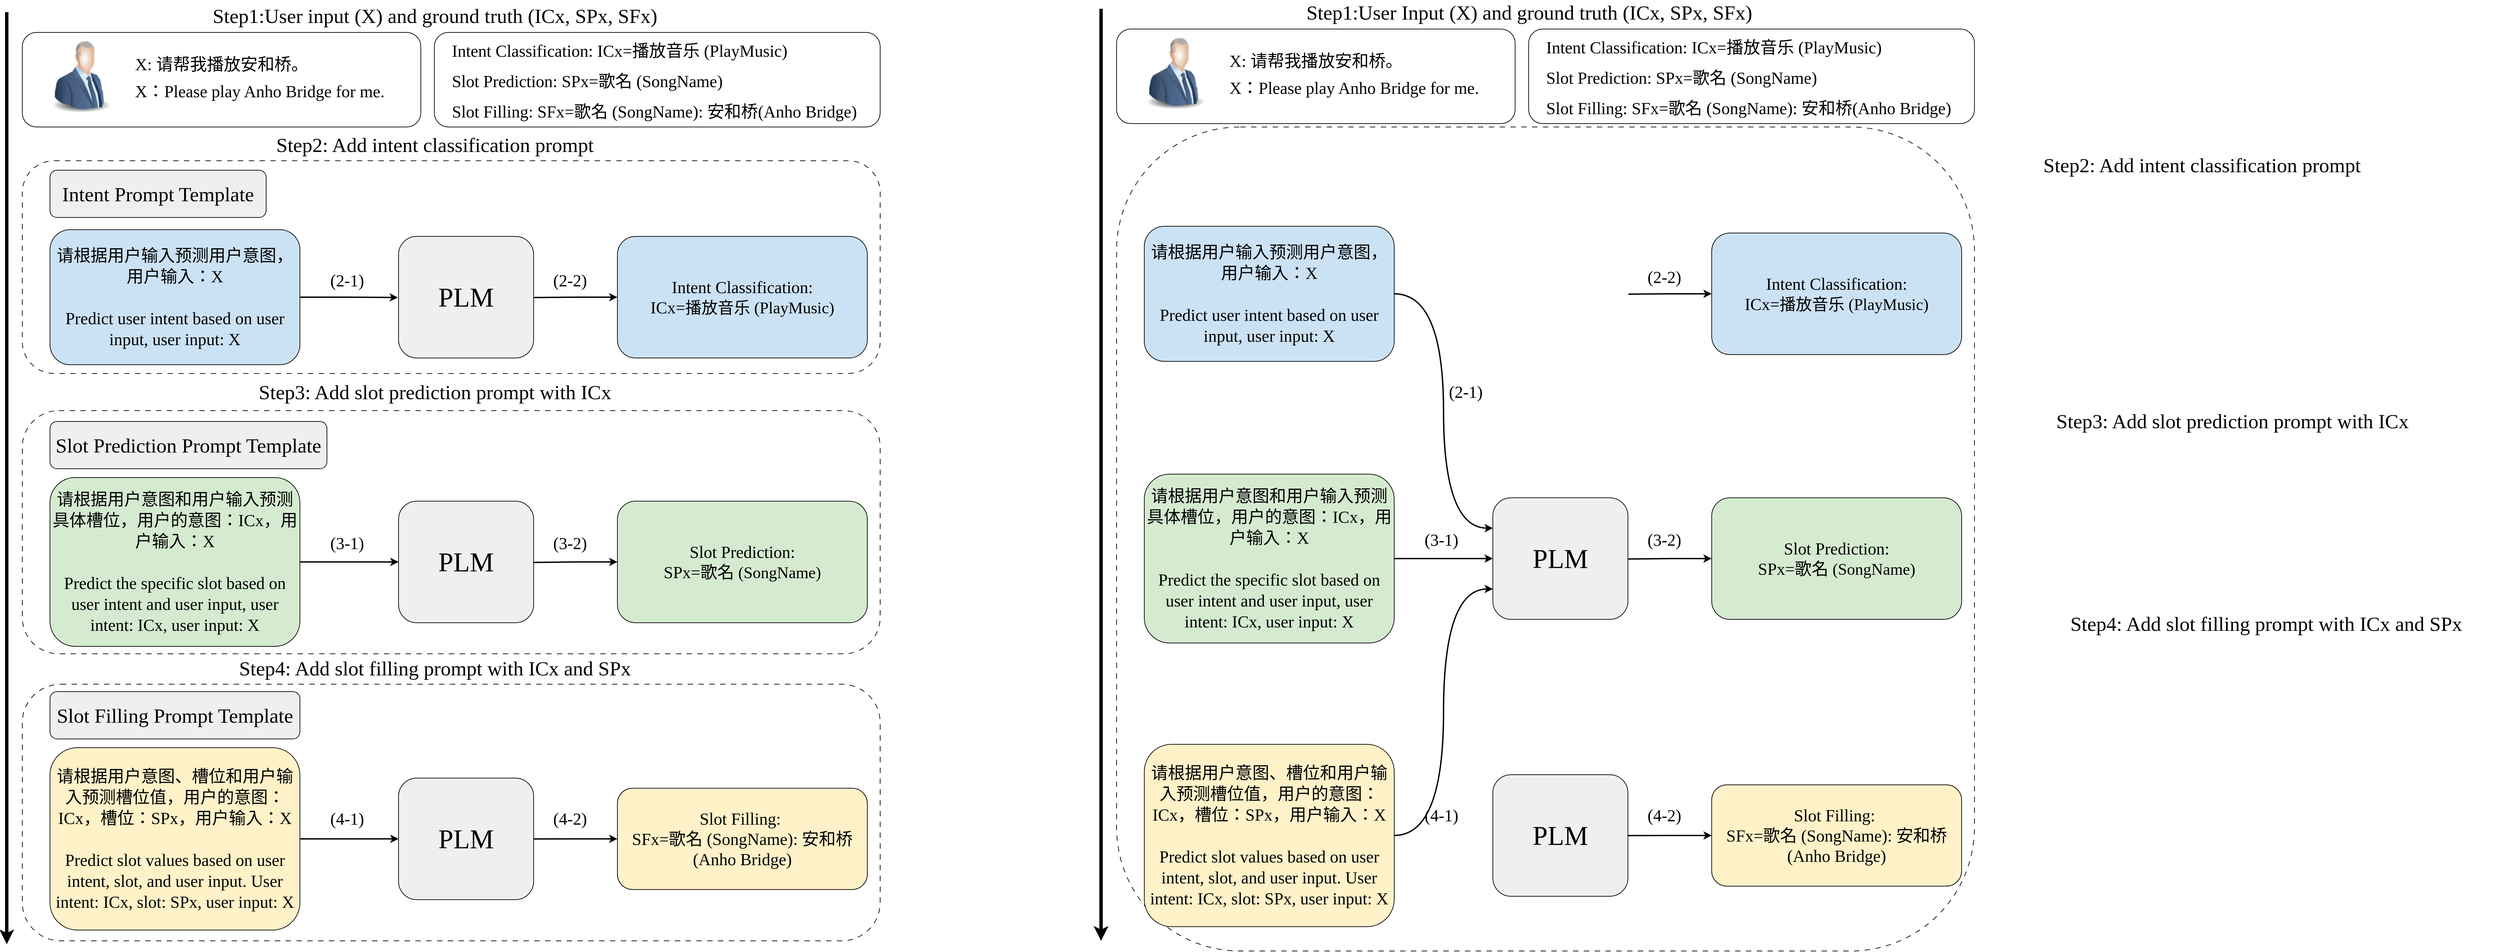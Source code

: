 <mxfile version="28.0.7">
  <diagram name="第 1 页" id="zAd_wPdVps35s6MXC-Z_">
    <mxGraphModel dx="2852" dy="1532" grid="1" gridSize="10" guides="1" tooltips="1" connect="1" arrows="1" fold="1" page="1" pageScale="1" pageWidth="1169" pageHeight="827" math="0" shadow="0">
      <root>
        <mxCell id="0" />
        <mxCell id="1" parent="0" />
        <mxCell id="LawNj0czzO5UbxQvlDM8-66" value="" style="rounded=1;whiteSpace=wrap;html=1;dashed=1;dashPattern=8 8;" parent="1" vertex="1">
          <mxGeometry x="33" y="1015" width="1270" height="380" as="geometry" />
        </mxCell>
        <mxCell id="LawNj0czzO5UbxQvlDM8-65" value="" style="rounded=1;whiteSpace=wrap;html=1;dashed=1;dashPattern=8 8;" parent="1" vertex="1">
          <mxGeometry x="33" y="610" width="1270" height="360" as="geometry" />
        </mxCell>
        <mxCell id="LawNj0czzO5UbxQvlDM8-64" value="" style="rounded=1;whiteSpace=wrap;html=1;dashed=1;dashPattern=8 8;" parent="1" vertex="1">
          <mxGeometry x="33" y="240" width="1270" height="315" as="geometry" />
        </mxCell>
        <mxCell id="LawNj0czzO5UbxQvlDM8-6" value="&lt;span style=&quot;font-size: 25px; text-align: left;&quot;&gt;&lt;font face=&quot;Times New Roman&quot;&gt;请根据用户输入预测用户意图，用户输入：X&lt;/font&gt;&lt;/span&gt;&lt;div&gt;&lt;span style=&quot;text-align: left;&quot;&gt;&lt;span style=&quot;font-size: 25px;&quot;&gt;&lt;font face=&quot;Times New Roman&quot;&gt;&lt;br&gt;&lt;/font&gt;&lt;/span&gt;&lt;/span&gt;&lt;/div&gt;&lt;div&gt;&lt;span style=&quot;text-align: left;&quot;&gt;&lt;span style=&quot;font-size: 25px;&quot;&gt;&lt;font face=&quot;Times New Roman&quot;&gt;Predict user intent based on user input, user input: X&lt;/font&gt;&lt;/span&gt;&lt;/span&gt;&lt;/div&gt;" style="rounded=1;whiteSpace=wrap;html=1;fillColor=light-dark(#cbe2f5, #ededed);" parent="1" vertex="1">
          <mxGeometry x="74" y="342" width="370" height="200" as="geometry" />
        </mxCell>
        <mxCell id="LawNj0czzO5UbxQvlDM8-1" value="&lt;font face=&quot;Times New Roman&quot; style=&quot;font-size: 30px;&quot;&gt;Step2: Add intent classification prompt&lt;/font&gt;" style="text;html=1;align=center;verticalAlign=middle;whiteSpace=wrap;rounded=0;" parent="1" vertex="1">
          <mxGeometry x="344" y="201" width="600" height="30" as="geometry" />
        </mxCell>
        <mxCell id="LawNj0czzO5UbxQvlDM8-3" value="&lt;font style=&quot;font-size: 30px;&quot; face=&quot;Times New Roman&quot;&gt;Intent Prompt Template&lt;/font&gt;" style="rounded=1;whiteSpace=wrap;html=1;fillColor=light-dark(#efefef, #ededed);" parent="1" vertex="1">
          <mxGeometry x="74" y="254" width="320" height="70" as="geometry" />
        </mxCell>
        <mxCell id="LawNj0czzO5UbxQvlDM8-4" value="&lt;font face=&quot;Times New Roman&quot; style=&quot;font-size: 30px;&quot;&gt;Slot Prediction Prompt Template&lt;/font&gt;" style="rounded=1;whiteSpace=wrap;html=1;fillColor=light-dark(#efefef, #ededed);" parent="1" vertex="1">
          <mxGeometry x="74" y="626" width="410" height="70" as="geometry" />
        </mxCell>
        <mxCell id="LawNj0czzO5UbxQvlDM8-5" value="&lt;font style=&quot;font-size: 30px;&quot; face=&quot;Times New Roman&quot;&gt;Slot Filling Prompt Template&lt;/font&gt;" style="rounded=1;whiteSpace=wrap;html=1;fillColor=light-dark(#efefef, #ededed);" parent="1" vertex="1">
          <mxGeometry x="74" y="1026" width="370" height="70" as="geometry" />
        </mxCell>
        <mxCell id="LawNj0czzO5UbxQvlDM8-13" value="&lt;span style=&quot;font-family: &amp;quot;Times New Roman&amp;quot;; font-size: 25px;&quot;&gt;Intent Classification:&lt;/span&gt;&lt;div&gt;&lt;font face=&quot;Times New Roman&quot;&gt;&lt;span style=&quot;font-size: 25px; text-align: left;&quot;&gt;ICx=&lt;/span&gt;&lt;span style=&quot;font-size: 24px; text-align: left;&quot;&gt;播放音乐 (PlayMusic)&lt;/span&gt;&lt;/font&gt;&lt;/div&gt;" style="rounded=1;whiteSpace=wrap;html=1;fillColor=light-dark(#cbe2f5, #ededed);" parent="1" vertex="1">
          <mxGeometry x="914" y="352" width="370" height="180" as="geometry" />
        </mxCell>
        <mxCell id="LawNj0czzO5UbxQvlDM8-15" value="&lt;span style=&quot;font-size: 25px; text-align: left;&quot;&gt;&lt;font face=&quot;Times New Roman&quot;&gt;请根据用户意图和用户输入预测具体槽位，用户的意图：ICx，用户输入：X&lt;/font&gt;&lt;/span&gt;&lt;div&gt;&lt;span style=&quot;text-align: left;&quot;&gt;&lt;span style=&quot;font-size: 25px;&quot;&gt;&lt;font face=&quot;Times New Roman&quot;&gt;&lt;br&gt;&lt;/font&gt;&lt;/span&gt;&lt;/span&gt;&lt;/div&gt;&lt;div&gt;&lt;span style=&quot;text-align: left;&quot;&gt;&lt;span style=&quot;font-size: 25px;&quot;&gt;&lt;font face=&quot;Times New Roman&quot;&gt;Predict the specific slot based on user intent and user input, user intent: ICx, user input: X&lt;/font&gt;&lt;/span&gt;&lt;/span&gt;&lt;/div&gt;" style="rounded=1;whiteSpace=wrap;html=1;fillColor=light-dark(#d5ebd0, #ededed);" parent="1" vertex="1">
          <mxGeometry x="74" y="709" width="370" height="250" as="geometry" />
        </mxCell>
        <mxCell id="LawNj0czzO5UbxQvlDM8-16" value="&lt;font face=&quot;Times New Roman&quot; style=&quot;font-size: 30px;&quot;&gt;Step3: Add slot prediction prompt with ICx&lt;/font&gt;" style="text;html=1;align=center;verticalAlign=middle;whiteSpace=wrap;rounded=0;" parent="1" vertex="1">
          <mxGeometry x="299" y="567" width="690" height="30" as="geometry" />
        </mxCell>
        <mxCell id="LawNj0czzO5UbxQvlDM8-18" value="&lt;font face=&quot;Times New Roman&quot; style=&quot;font-size: 30px;&quot;&gt;Step4: Add slot filling prompt with ICx and SPx&lt;/font&gt;" style="text;html=1;align=center;verticalAlign=middle;whiteSpace=wrap;rounded=0;" parent="1" vertex="1">
          <mxGeometry x="299" y="976" width="690" height="30" as="geometry" />
        </mxCell>
        <mxCell id="LawNj0czzO5UbxQvlDM8-20" value="&lt;span style=&quot;font-size: 25px; text-align: left;&quot;&gt;&lt;font face=&quot;Times New Roman&quot;&gt;请根据用户意图、槽位和用户输入预测槽位值，用户的意图：ICx，槽位：SPx，用户输入：X&lt;/font&gt;&lt;/span&gt;&lt;div&gt;&lt;span style=&quot;text-align: left;&quot;&gt;&lt;span style=&quot;font-size: 25px;&quot;&gt;&lt;font face=&quot;Times New Roman&quot;&gt;&lt;br&gt;&lt;/font&gt;&lt;/span&gt;&lt;/span&gt;&lt;/div&gt;&lt;div&gt;&lt;span style=&quot;text-align: left;&quot;&gt;&lt;span style=&quot;font-size: 25px;&quot;&gt;&lt;font face=&quot;Times New Roman&quot;&gt;Predict slot values based on user intent, slot, and user input. User intent: ICx, slot: SPx, user input: X&lt;/font&gt;&lt;/span&gt;&lt;/span&gt;&lt;/div&gt;" style="rounded=1;whiteSpace=wrap;html=1;fillColor=light-dark(#fff1c8, #ededed);" parent="1" vertex="1">
          <mxGeometry x="74" y="1109" width="370" height="270" as="geometry" />
        </mxCell>
        <mxCell id="LawNj0czzO5UbxQvlDM8-21" value="&lt;span style=&quot;font-family: &amp;quot;Times New Roman&amp;quot;; font-size: 25px;&quot;&gt;Slot Prediction:&lt;/span&gt;&lt;div&gt;&lt;font face=&quot;Times New Roman&quot;&gt;&lt;span style=&quot;font-size: 25px; text-align: left;&quot;&gt;SPx=歌名&lt;/span&gt;&lt;span style=&quot;font-size: 24px; text-align: left;&quot;&gt;&amp;nbsp;(SongName)&lt;/span&gt;&lt;/font&gt;&lt;/div&gt;" style="rounded=1;whiteSpace=wrap;html=1;fillColor=light-dark(#d5ebd0, #ededed);" parent="1" vertex="1">
          <mxGeometry x="914" y="744" width="370" height="180" as="geometry" />
        </mxCell>
        <mxCell id="LawNj0czzO5UbxQvlDM8-25" value="&lt;font style=&quot;text-align: left; font-size: 25px;&quot; face=&quot;Times New Roman&quot;&gt;&lt;span style=&quot;text-align: center;&quot;&gt;Slot Filling:&amp;nbsp;&lt;/span&gt;&lt;/font&gt;&lt;div&gt;&lt;font face=&quot;Times New Roman&quot;&gt;&lt;font style=&quot;text-align: left; font-size: 25px;&quot;&gt;SFx=&lt;/font&gt;&lt;span style=&quot;text-align: left; font-size: 25px;&quot;&gt;歌名&amp;nbsp;(SongName):&amp;nbsp;&lt;/span&gt;&lt;font style=&quot;text-align: left; font-size: 25px;&quot;&gt;安和桥(Anho Bridge)&lt;/font&gt;&lt;/font&gt;&lt;/div&gt;" style="rounded=1;whiteSpace=wrap;html=1;fillColor=light-dark(#fff1c8, #ededed);" parent="1" vertex="1">
          <mxGeometry x="914" y="1169" width="370" height="150" as="geometry" />
        </mxCell>
        <mxCell id="LawNj0czzO5UbxQvlDM8-28" style="edgeStyle=orthogonalEdgeStyle;rounded=0;orthogonalLoop=1;jettySize=auto;html=1;exitX=1;exitY=0.5;exitDx=0;exitDy=0;verticalAlign=middle;strokeWidth=2;" parent="1" source="LawNj0czzO5UbxQvlDM8-15" edge="1">
          <mxGeometry relative="1" as="geometry">
            <mxPoint x="590" y="834" as="targetPoint" />
          </mxGeometry>
        </mxCell>
        <mxCell id="LawNj0czzO5UbxQvlDM8-29" style="edgeStyle=orthogonalEdgeStyle;rounded=0;orthogonalLoop=1;jettySize=auto;html=1;exitX=1;exitY=0.5;exitDx=0;exitDy=0;entryX=0;entryY=0.207;entryDx=0;entryDy=0;entryPerimeter=0;strokeWidth=2;" parent="1" source="LawNj0czzO5UbxQvlDM8-6" edge="1">
          <mxGeometry relative="1" as="geometry">
            <mxPoint x="589" y="442.47" as="targetPoint" />
            <Array as="points">
              <mxPoint x="517" y="442" />
            </Array>
          </mxGeometry>
        </mxCell>
        <mxCell id="LawNj0czzO5UbxQvlDM8-30" style="edgeStyle=orthogonalEdgeStyle;rounded=0;orthogonalLoop=1;jettySize=auto;html=1;exitX=1;exitY=0.5;exitDx=0;exitDy=0;entryX=0;entryY=0.5;entryDx=0;entryDy=0;strokeWidth=2;" parent="1" source="LawNj0czzO5UbxQvlDM8-20" target="LawNj0czzO5UbxQvlDM8-68" edge="1">
          <mxGeometry relative="1" as="geometry">
            <mxPoint x="590.6" y="1240.48" as="targetPoint" />
          </mxGeometry>
        </mxCell>
        <mxCell id="LawNj0czzO5UbxQvlDM8-31" style="edgeStyle=orthogonalEdgeStyle;rounded=0;orthogonalLoop=1;jettySize=auto;html=1;exitX=0;exitY=0.5;exitDx=0;exitDy=0;entryX=1.008;entryY=0.207;entryDx=0;entryDy=0;endArrow=none;endFill=0;startArrow=classic;startFill=1;entryPerimeter=0;strokeWidth=2;" parent="1" source="LawNj0czzO5UbxQvlDM8-13" edge="1">
          <mxGeometry relative="1" as="geometry">
            <mxPoint x="790.6" y="442.47" as="targetPoint" />
            <Array as="points">
              <mxPoint x="853" y="442" />
            </Array>
          </mxGeometry>
        </mxCell>
        <mxCell id="LawNj0czzO5UbxQvlDM8-33" style="edgeStyle=orthogonalEdgeStyle;rounded=0;orthogonalLoop=1;jettySize=auto;html=1;entryX=1;entryY=0.513;entryDx=0;entryDy=0;entryPerimeter=0;startArrow=classic;startFill=1;endArrow=none;endFill=0;verticalAlign=middle;exitX=0;exitY=0.5;exitDx=0;exitDy=0;strokeWidth=2;" parent="1" source="LawNj0czzO5UbxQvlDM8-21" edge="1">
          <mxGeometry relative="1" as="geometry">
            <mxPoint x="874" y="851" as="sourcePoint" />
            <mxPoint x="789.0" y="834.73" as="targetPoint" />
            <Array as="points">
              <mxPoint x="852" y="834" />
            </Array>
          </mxGeometry>
        </mxCell>
        <mxCell id="LawNj0czzO5UbxQvlDM8-34" style="edgeStyle=orthogonalEdgeStyle;rounded=0;orthogonalLoop=1;jettySize=auto;html=1;entryX=1.006;entryY=0.891;entryDx=0;entryDy=0;entryPerimeter=0;startArrow=classic;startFill=1;endArrow=none;endFill=0;exitX=0;exitY=0.5;exitDx=0;exitDy=0;strokeWidth=2;" parent="1" source="LawNj0czzO5UbxQvlDM8-25" edge="1">
          <mxGeometry relative="1" as="geometry">
            <mxPoint x="884" y="1286" as="sourcePoint" />
            <mxPoint x="790.2" y="1244.11" as="targetPoint" />
            <Array as="points" />
          </mxGeometry>
        </mxCell>
        <mxCell id="LawNj0czzO5UbxQvlDM8-35" value="&lt;font style=&quot;font-size: 25px;&quot; face=&quot;Times New Roman&quot;&gt;(2-1)&lt;/font&gt;" style="text;html=1;align=center;verticalAlign=middle;whiteSpace=wrap;rounded=0;" parent="1" vertex="1">
          <mxGeometry x="484" y="402" width="60" height="30" as="geometry" />
        </mxCell>
        <mxCell id="LawNj0czzO5UbxQvlDM8-36" value="&lt;font style=&quot;font-size: 25px;&quot; face=&quot;Times New Roman&quot;&gt;(2-2)&lt;/font&gt;" style="text;html=1;align=center;verticalAlign=middle;whiteSpace=wrap;rounded=0;" parent="1" vertex="1">
          <mxGeometry x="814" y="402" width="60" height="30" as="geometry" />
        </mxCell>
        <mxCell id="LawNj0czzO5UbxQvlDM8-39" value="&lt;font style=&quot;font-size: 25px;&quot; face=&quot;Times New Roman&quot;&gt;(3-1)&lt;/font&gt;" style="text;html=1;align=center;verticalAlign=middle;whiteSpace=wrap;rounded=0;" parent="1" vertex="1">
          <mxGeometry x="484" y="791" width="60" height="30" as="geometry" />
        </mxCell>
        <mxCell id="LawNj0czzO5UbxQvlDM8-40" value="&lt;font style=&quot;font-size: 25px;&quot; face=&quot;Times New Roman&quot;&gt;(3-2)&lt;/font&gt;" style="text;html=1;align=center;verticalAlign=middle;whiteSpace=wrap;rounded=0;" parent="1" vertex="1">
          <mxGeometry x="814" y="791" width="60" height="30" as="geometry" />
        </mxCell>
        <mxCell id="LawNj0czzO5UbxQvlDM8-41" value="&lt;font style=&quot;font-size: 25px;&quot; face=&quot;Times New Roman&quot;&gt;(4-1)&lt;/font&gt;" style="text;html=1;align=center;verticalAlign=middle;whiteSpace=wrap;rounded=0;" parent="1" vertex="1">
          <mxGeometry x="484" y="1199" width="60" height="30" as="geometry" />
        </mxCell>
        <mxCell id="LawNj0czzO5UbxQvlDM8-42" value="&lt;font style=&quot;font-size: 25px;&quot; face=&quot;Times New Roman&quot;&gt;(4-2)&lt;/font&gt;" style="text;html=1;align=center;verticalAlign=middle;whiteSpace=wrap;rounded=0;" parent="1" vertex="1">
          <mxGeometry x="814" y="1199" width="60" height="30" as="geometry" />
        </mxCell>
        <mxCell id="LawNj0czzO5UbxQvlDM8-2" value="&lt;font face=&quot;Times New Roman&quot; style=&quot;font-size: 30px;&quot;&gt;Step1:User input (X) and ground truth (ICx, SPx, SFx)&lt;/font&gt;" style="text;html=1;align=center;verticalAlign=middle;whiteSpace=wrap;rounded=0;container=0;" parent="1" vertex="1">
          <mxGeometry x="204" y="10" width="880" height="30" as="geometry" />
        </mxCell>
        <mxCell id="LawNj0czzO5UbxQvlDM8-55" value="" style="group" parent="1" vertex="1" connectable="0">
          <mxGeometry x="33" y="50" width="590" height="140" as="geometry" />
        </mxCell>
        <mxCell id="m3Y7h9TqKD-D8q7Xrxun-1" value="" style="rounded=1;whiteSpace=wrap;html=1;movable=1;resizable=1;rotatable=1;deletable=1;editable=1;locked=0;connectable=1;container=0;" parent="LawNj0czzO5UbxQvlDM8-55" vertex="1">
          <mxGeometry width="590" height="140" as="geometry" />
        </mxCell>
        <mxCell id="m3Y7h9TqKD-D8q7Xrxun-2" value="" style="image;html=1;image=img/lib/clip_art/people/Suit_Man_Blue_128x128.png;container=0;" parent="LawNj0czzO5UbxQvlDM8-55" vertex="1">
          <mxGeometry x="17" y="10" width="140" height="110" as="geometry" />
        </mxCell>
        <mxCell id="m3Y7h9TqKD-D8q7Xrxun-3" value="&lt;font face=&quot;Times New Roman&quot; style=&quot;font-size: 25px;&quot;&gt;X: 请帮我播放安和桥。&lt;/font&gt;" style="text;html=1;align=left;verticalAlign=middle;whiteSpace=wrap;rounded=0;fontSize=30;container=0;" parent="LawNj0czzO5UbxQvlDM8-55" vertex="1">
          <mxGeometry x="165" y="30" width="380" height="30" as="geometry" />
        </mxCell>
        <mxCell id="m3Y7h9TqKD-D8q7Xrxun-8" value="&lt;font style=&quot;font-size: 25px;&quot; face=&quot;Times New Roman&quot;&gt;&lt;span style=&quot;&quot;&gt;&lt;font style=&quot;&quot;&gt;X：&lt;/font&gt;&lt;/span&gt;Please play Anho Bridge for me.&lt;/font&gt;" style="text;html=1;align=left;verticalAlign=middle;whiteSpace=wrap;rounded=0;fontSize=30;container=0;" parent="LawNj0czzO5UbxQvlDM8-55" vertex="1">
          <mxGeometry x="165" y="70" width="395" height="30" as="geometry" />
        </mxCell>
        <mxCell id="LawNj0czzO5UbxQvlDM8-58" value="" style="group" parent="1" vertex="1" connectable="0">
          <mxGeometry x="643" y="50" width="660" height="140" as="geometry" />
        </mxCell>
        <mxCell id="LawNj0czzO5UbxQvlDM8-47" value="" style="rounded=1;whiteSpace=wrap;html=1;movable=1;resizable=1;rotatable=1;deletable=1;editable=1;locked=0;connectable=1;container=0;" parent="LawNj0czzO5UbxQvlDM8-58" vertex="1">
          <mxGeometry width="660" height="140" as="geometry" />
        </mxCell>
        <mxCell id="LawNj0czzO5UbxQvlDM8-49" value="&lt;font style=&quot;font-size: 25px;&quot; face=&quot;Times New Roman&quot;&gt;&lt;span style=&quot;text-align: center;&quot;&gt;Intent Classification:&amp;nbsp;&lt;/span&gt;ICx=播放音乐 (PlayMusic)&lt;/font&gt;" style="text;html=1;align=left;verticalAlign=middle;whiteSpace=wrap;rounded=0;fontSize=30;container=0;" parent="LawNj0czzO5UbxQvlDM8-58" vertex="1">
          <mxGeometry x="24" y="10" width="580" height="30" as="geometry" />
        </mxCell>
        <mxCell id="LawNj0czzO5UbxQvlDM8-52" value="&lt;font style=&quot;font-size: 25px;&quot; face=&quot;Times New Roman&quot;&gt;&lt;span style=&quot;text-align: center;&quot;&gt;Slot Prediction:&amp;nbsp;&lt;/span&gt;SPx=歌名&amp;nbsp;(SongName)&lt;/font&gt;" style="text;html=1;align=left;verticalAlign=middle;whiteSpace=wrap;rounded=0;fontSize=30;container=0;" parent="LawNj0czzO5UbxQvlDM8-58" vertex="1">
          <mxGeometry x="24" y="55" width="550" height="30" as="geometry" />
        </mxCell>
        <mxCell id="LawNj0czzO5UbxQvlDM8-53" value="&lt;font style=&quot;font-size: 25px;&quot; face=&quot;Times New Roman&quot;&gt;&lt;span style=&quot;text-align: center;&quot;&gt;Slot Filling:&amp;nbsp;&lt;/span&gt;SFx=&lt;/font&gt;&lt;span style=&quot;font-family: &amp;quot;Times New Roman&amp;quot;; font-size: 25px;&quot;&gt;歌名&amp;nbsp;(SongName):&amp;nbsp;&lt;/span&gt;&lt;font style=&quot;font-size: 25px;&quot; face=&quot;Times New Roman&quot;&gt;安和桥(Anho Bridge)&lt;/font&gt;" style="text;html=1;align=left;verticalAlign=middle;whiteSpace=wrap;rounded=0;fontSize=30;container=0;" parent="LawNj0czzO5UbxQvlDM8-58" vertex="1">
          <mxGeometry x="24" y="100" width="620" height="30" as="geometry" />
        </mxCell>
        <mxCell id="LawNj0czzO5UbxQvlDM8-59" value="" style="endArrow=classic;html=1;rounded=0;strokeWidth=5;" parent="1" edge="1">
          <mxGeometry width="50" height="50" relative="1" as="geometry">
            <mxPoint x="10" y="20" as="sourcePoint" />
            <mxPoint x="10" y="1400" as="targetPoint" />
          </mxGeometry>
        </mxCell>
        <mxCell id="LawNj0czzO5UbxQvlDM8-60" value="&lt;font style=&quot;font-size: 40px;&quot; face=&quot;Times New Roman&quot;&gt;PLM&lt;/font&gt;" style="rounded=1;whiteSpace=wrap;html=1;fillColor=light-dark(#efefef, #ededed);" parent="1" vertex="1">
          <mxGeometry x="590" y="352" width="200" height="180" as="geometry" />
        </mxCell>
        <mxCell id="LawNj0czzO5UbxQvlDM8-67" value="&lt;font style=&quot;font-size: 40px;&quot; face=&quot;Times New Roman&quot;&gt;PLM&lt;/font&gt;" style="rounded=1;whiteSpace=wrap;html=1;fillColor=light-dark(#efefef, #ededed);" parent="1" vertex="1">
          <mxGeometry x="590" y="744" width="200" height="180" as="geometry" />
        </mxCell>
        <mxCell id="LawNj0czzO5UbxQvlDM8-68" value="&lt;font style=&quot;font-size: 40px;&quot; face=&quot;Times New Roman&quot;&gt;PLM&lt;/font&gt;" style="rounded=1;whiteSpace=wrap;html=1;fillColor=light-dark(#efefef, #ededed);" parent="1" vertex="1">
          <mxGeometry x="590" y="1154" width="200" height="180" as="geometry" />
        </mxCell>
        <mxCell id="Wp4MLrg0LJq8gY2TunXf-2" value="" style="rounded=1;whiteSpace=wrap;html=1;dashed=1;dashPattern=8 8;" vertex="1" parent="1">
          <mxGeometry x="1653" y="190" width="1270" height="1220" as="geometry" />
        </mxCell>
        <mxCell id="Wp4MLrg0LJq8gY2TunXf-4" value="&lt;span style=&quot;font-size: 25px; text-align: left;&quot;&gt;&lt;font face=&quot;Times New Roman&quot;&gt;请根据用户输入预测用户意图，用户输入：X&lt;/font&gt;&lt;/span&gt;&lt;div&gt;&lt;span style=&quot;text-align: left;&quot;&gt;&lt;span style=&quot;font-size: 25px;&quot;&gt;&lt;font face=&quot;Times New Roman&quot;&gt;&lt;br&gt;&lt;/font&gt;&lt;/span&gt;&lt;/span&gt;&lt;/div&gt;&lt;div&gt;&lt;span style=&quot;text-align: left;&quot;&gt;&lt;span style=&quot;font-size: 25px;&quot;&gt;&lt;font face=&quot;Times New Roman&quot;&gt;Predict user intent based on user input, user input: X&lt;/font&gt;&lt;/span&gt;&lt;/span&gt;&lt;/div&gt;" style="rounded=1;whiteSpace=wrap;html=1;fillColor=light-dark(#cbe2f5, #ededed);" vertex="1" parent="1">
          <mxGeometry x="1694" y="337" width="370" height="200" as="geometry" />
        </mxCell>
        <mxCell id="Wp4MLrg0LJq8gY2TunXf-5" value="&lt;font face=&quot;Times New Roman&quot; style=&quot;font-size: 30px;&quot;&gt;Step2: Add intent classification prompt&lt;/font&gt;" style="text;html=1;align=center;verticalAlign=middle;whiteSpace=wrap;rounded=0;" vertex="1" parent="1">
          <mxGeometry x="2960" y="231" width="600" height="30" as="geometry" />
        </mxCell>
        <mxCell id="Wp4MLrg0LJq8gY2TunXf-9" value="&lt;span style=&quot;font-family: &amp;quot;Times New Roman&amp;quot;; font-size: 25px;&quot;&gt;Intent Classification:&lt;/span&gt;&lt;div&gt;&lt;font face=&quot;Times New Roman&quot;&gt;&lt;span style=&quot;font-size: 25px; text-align: left;&quot;&gt;ICx=&lt;/span&gt;&lt;span style=&quot;font-size: 24px; text-align: left;&quot;&gt;播放音乐 (PlayMusic)&lt;/span&gt;&lt;/font&gt;&lt;/div&gt;" style="rounded=1;whiteSpace=wrap;html=1;fillColor=light-dark(#cbe2f5, #ededed);" vertex="1" parent="1">
          <mxGeometry x="2534" y="347" width="370" height="180" as="geometry" />
        </mxCell>
        <mxCell id="Wp4MLrg0LJq8gY2TunXf-10" value="&lt;span style=&quot;font-size: 25px; text-align: left;&quot;&gt;&lt;font face=&quot;Times New Roman&quot;&gt;请根据用户意图和用户输入预测具体槽位，用户的意图：ICx，用户输入：X&lt;/font&gt;&lt;/span&gt;&lt;div&gt;&lt;span style=&quot;text-align: left;&quot;&gt;&lt;span style=&quot;font-size: 25px;&quot;&gt;&lt;font face=&quot;Times New Roman&quot;&gt;&lt;br&gt;&lt;/font&gt;&lt;/span&gt;&lt;/span&gt;&lt;/div&gt;&lt;div&gt;&lt;span style=&quot;text-align: left;&quot;&gt;&lt;span style=&quot;font-size: 25px;&quot;&gt;&lt;font face=&quot;Times New Roman&quot;&gt;Predict the specific slot based on user intent and user input, user intent: ICx, user input: X&lt;/font&gt;&lt;/span&gt;&lt;/span&gt;&lt;/div&gt;" style="rounded=1;whiteSpace=wrap;html=1;fillColor=light-dark(#d5ebd0, #ededed);" vertex="1" parent="1">
          <mxGeometry x="1694" y="704" width="370" height="250" as="geometry" />
        </mxCell>
        <mxCell id="Wp4MLrg0LJq8gY2TunXf-11" value="&lt;font face=&quot;Times New Roman&quot; style=&quot;font-size: 30px;&quot;&gt;Step3: Add slot prediction prompt with ICx&lt;/font&gt;" style="text;html=1;align=center;verticalAlign=middle;whiteSpace=wrap;rounded=0;" vertex="1" parent="1">
          <mxGeometry x="2960" y="610" width="690" height="30" as="geometry" />
        </mxCell>
        <mxCell id="Wp4MLrg0LJq8gY2TunXf-12" value="&lt;font face=&quot;Times New Roman&quot; style=&quot;font-size: 30px;&quot;&gt;Step4: Add slot filling prompt with ICx and SPx&lt;/font&gt;" style="text;html=1;align=center;verticalAlign=middle;whiteSpace=wrap;rounded=0;" vertex="1" parent="1">
          <mxGeometry x="3010" y="910" width="690" height="30" as="geometry" />
        </mxCell>
        <mxCell id="Wp4MLrg0LJq8gY2TunXf-13" value="&lt;span style=&quot;font-size: 25px; text-align: left;&quot;&gt;&lt;font face=&quot;Times New Roman&quot;&gt;请根据用户意图、槽位和用户输入预测槽位值，用户的意图：ICx，槽位：SPx，用户输入：X&lt;/font&gt;&lt;/span&gt;&lt;div&gt;&lt;span style=&quot;text-align: left;&quot;&gt;&lt;span style=&quot;font-size: 25px;&quot;&gt;&lt;font face=&quot;Times New Roman&quot;&gt;&lt;br&gt;&lt;/font&gt;&lt;/span&gt;&lt;/span&gt;&lt;/div&gt;&lt;div&gt;&lt;span style=&quot;text-align: left;&quot;&gt;&lt;span style=&quot;font-size: 25px;&quot;&gt;&lt;font face=&quot;Times New Roman&quot;&gt;Predict slot values based on user intent, slot, and user input. User intent: ICx, slot: SPx, user input: X&lt;/font&gt;&lt;/span&gt;&lt;/span&gt;&lt;/div&gt;" style="rounded=1;whiteSpace=wrap;html=1;fillColor=light-dark(#fff1c8, #ededed);" vertex="1" parent="1">
          <mxGeometry x="1694" y="1104" width="370" height="270" as="geometry" />
        </mxCell>
        <mxCell id="Wp4MLrg0LJq8gY2TunXf-14" value="&lt;span style=&quot;font-family: &amp;quot;Times New Roman&amp;quot;; font-size: 25px;&quot;&gt;Slot Prediction:&lt;/span&gt;&lt;div&gt;&lt;font face=&quot;Times New Roman&quot;&gt;&lt;span style=&quot;font-size: 25px; text-align: left;&quot;&gt;SPx=歌名&lt;/span&gt;&lt;span style=&quot;font-size: 24px; text-align: left;&quot;&gt;&amp;nbsp;(SongName)&lt;/span&gt;&lt;/font&gt;&lt;/div&gt;" style="rounded=1;whiteSpace=wrap;html=1;fillColor=light-dark(#d5ebd0, #ededed);" vertex="1" parent="1">
          <mxGeometry x="2534" y="739" width="370" height="180" as="geometry" />
        </mxCell>
        <mxCell id="Wp4MLrg0LJq8gY2TunXf-15" value="&lt;font style=&quot;text-align: left; font-size: 25px;&quot; face=&quot;Times New Roman&quot;&gt;&lt;span style=&quot;text-align: center;&quot;&gt;Slot Filling:&amp;nbsp;&lt;/span&gt;&lt;/font&gt;&lt;div&gt;&lt;font face=&quot;Times New Roman&quot;&gt;&lt;font style=&quot;text-align: left; font-size: 25px;&quot;&gt;SFx=&lt;/font&gt;&lt;span style=&quot;text-align: left; font-size: 25px;&quot;&gt;歌名&amp;nbsp;(SongName):&amp;nbsp;&lt;/span&gt;&lt;font style=&quot;text-align: left; font-size: 25px;&quot;&gt;安和桥(Anho Bridge)&lt;/font&gt;&lt;/font&gt;&lt;/div&gt;" style="rounded=1;whiteSpace=wrap;html=1;fillColor=light-dark(#fff1c8, #ededed);" vertex="1" parent="1">
          <mxGeometry x="2534" y="1164" width="370" height="150" as="geometry" />
        </mxCell>
        <mxCell id="Wp4MLrg0LJq8gY2TunXf-16" style="edgeStyle=orthogonalEdgeStyle;rounded=0;orthogonalLoop=1;jettySize=auto;html=1;exitX=1;exitY=0.5;exitDx=0;exitDy=0;verticalAlign=middle;strokeWidth=2;" edge="1" parent="1" source="Wp4MLrg0LJq8gY2TunXf-10">
          <mxGeometry relative="1" as="geometry">
            <mxPoint x="2210" y="829" as="targetPoint" />
          </mxGeometry>
        </mxCell>
        <mxCell id="Wp4MLrg0LJq8gY2TunXf-17" style="edgeStyle=orthogonalEdgeStyle;rounded=0;orthogonalLoop=1;jettySize=auto;html=1;exitX=1;exitY=0.5;exitDx=0;exitDy=0;strokeWidth=2;entryX=0;entryY=0.25;entryDx=0;entryDy=0;curved=1;" edge="1" parent="1" source="Wp4MLrg0LJq8gY2TunXf-4" target="Wp4MLrg0LJq8gY2TunXf-41">
          <mxGeometry relative="1" as="geometry">
            <mxPoint x="2200" y="437" as="targetPoint" />
          </mxGeometry>
        </mxCell>
        <mxCell id="Wp4MLrg0LJq8gY2TunXf-18" style="edgeStyle=orthogonalEdgeStyle;rounded=0;orthogonalLoop=1;jettySize=auto;html=1;exitX=1;exitY=0.5;exitDx=0;exitDy=0;entryX=0;entryY=0.75;entryDx=0;entryDy=0;strokeWidth=2;curved=1;" edge="1" parent="1" source="Wp4MLrg0LJq8gY2TunXf-13" target="Wp4MLrg0LJq8gY2TunXf-41">
          <mxGeometry relative="1" as="geometry">
            <mxPoint x="2210.6" y="1235.48" as="targetPoint" />
          </mxGeometry>
        </mxCell>
        <mxCell id="Wp4MLrg0LJq8gY2TunXf-19" style="edgeStyle=orthogonalEdgeStyle;rounded=0;orthogonalLoop=1;jettySize=auto;html=1;exitX=0;exitY=0.5;exitDx=0;exitDy=0;entryX=1.008;entryY=0.207;entryDx=0;entryDy=0;endArrow=none;endFill=0;startArrow=classic;startFill=1;entryPerimeter=0;strokeWidth=2;" edge="1" parent="1" source="Wp4MLrg0LJq8gY2TunXf-9">
          <mxGeometry relative="1" as="geometry">
            <mxPoint x="2410.6" y="437.47" as="targetPoint" />
            <Array as="points">
              <mxPoint x="2473" y="437" />
            </Array>
          </mxGeometry>
        </mxCell>
        <mxCell id="Wp4MLrg0LJq8gY2TunXf-20" style="edgeStyle=orthogonalEdgeStyle;rounded=0;orthogonalLoop=1;jettySize=auto;html=1;entryX=1;entryY=0.513;entryDx=0;entryDy=0;entryPerimeter=0;startArrow=classic;startFill=1;endArrow=none;endFill=0;verticalAlign=middle;exitX=0;exitY=0.5;exitDx=0;exitDy=0;strokeWidth=2;" edge="1" parent="1" source="Wp4MLrg0LJq8gY2TunXf-14">
          <mxGeometry relative="1" as="geometry">
            <mxPoint x="2494" y="846" as="sourcePoint" />
            <mxPoint x="2409.0" y="829.73" as="targetPoint" />
            <Array as="points">
              <mxPoint x="2472" y="829" />
            </Array>
          </mxGeometry>
        </mxCell>
        <mxCell id="Wp4MLrg0LJq8gY2TunXf-21" style="edgeStyle=orthogonalEdgeStyle;rounded=0;orthogonalLoop=1;jettySize=auto;html=1;entryX=1.006;entryY=0.891;entryDx=0;entryDy=0;entryPerimeter=0;startArrow=classic;startFill=1;endArrow=none;endFill=0;exitX=0;exitY=0.5;exitDx=0;exitDy=0;strokeWidth=2;" edge="1" parent="1" source="Wp4MLrg0LJq8gY2TunXf-15">
          <mxGeometry relative="1" as="geometry">
            <mxPoint x="2504" y="1281" as="sourcePoint" />
            <mxPoint x="2410.2" y="1239.11" as="targetPoint" />
            <Array as="points" />
          </mxGeometry>
        </mxCell>
        <mxCell id="Wp4MLrg0LJq8gY2TunXf-22" value="&lt;font style=&quot;font-size: 25px;&quot; face=&quot;Times New Roman&quot;&gt;(2-1)&lt;/font&gt;" style="text;html=1;align=center;verticalAlign=middle;whiteSpace=wrap;rounded=0;" vertex="1" parent="1">
          <mxGeometry x="2140" y="567" width="60" height="30" as="geometry" />
        </mxCell>
        <mxCell id="Wp4MLrg0LJq8gY2TunXf-23" value="&lt;font style=&quot;font-size: 25px;&quot; face=&quot;Times New Roman&quot;&gt;(2-2)&lt;/font&gt;" style="text;html=1;align=center;verticalAlign=middle;whiteSpace=wrap;rounded=0;" vertex="1" parent="1">
          <mxGeometry x="2434" y="397" width="60" height="30" as="geometry" />
        </mxCell>
        <mxCell id="Wp4MLrg0LJq8gY2TunXf-24" value="&lt;font style=&quot;font-size: 25px;&quot; face=&quot;Times New Roman&quot;&gt;(3-1)&lt;/font&gt;" style="text;html=1;align=center;verticalAlign=middle;whiteSpace=wrap;rounded=0;" vertex="1" parent="1">
          <mxGeometry x="2104" y="786" width="60" height="30" as="geometry" />
        </mxCell>
        <mxCell id="Wp4MLrg0LJq8gY2TunXf-25" value="&lt;font style=&quot;font-size: 25px;&quot; face=&quot;Times New Roman&quot;&gt;(3-2)&lt;/font&gt;" style="text;html=1;align=center;verticalAlign=middle;whiteSpace=wrap;rounded=0;" vertex="1" parent="1">
          <mxGeometry x="2434" y="786" width="60" height="30" as="geometry" />
        </mxCell>
        <mxCell id="Wp4MLrg0LJq8gY2TunXf-26" value="&lt;font style=&quot;font-size: 25px;&quot; face=&quot;Times New Roman&quot;&gt;(4-1)&lt;/font&gt;" style="text;html=1;align=center;verticalAlign=middle;whiteSpace=wrap;rounded=0;" vertex="1" parent="1">
          <mxGeometry x="2104" y="1194" width="60" height="30" as="geometry" />
        </mxCell>
        <mxCell id="Wp4MLrg0LJq8gY2TunXf-27" value="&lt;font style=&quot;font-size: 25px;&quot; face=&quot;Times New Roman&quot;&gt;(4-2)&lt;/font&gt;" style="text;html=1;align=center;verticalAlign=middle;whiteSpace=wrap;rounded=0;" vertex="1" parent="1">
          <mxGeometry x="2434" y="1194" width="60" height="30" as="geometry" />
        </mxCell>
        <mxCell id="Wp4MLrg0LJq8gY2TunXf-28" value="&lt;font face=&quot;Times New Roman&quot; style=&quot;font-size: 30px;&quot;&gt;Step1:User Input (X) and ground truth (ICx, SPx, SFx)&lt;/font&gt;" style="text;html=1;align=center;verticalAlign=middle;whiteSpace=wrap;rounded=0;container=0;" vertex="1" parent="1">
          <mxGeometry x="1824" y="5" width="880" height="30" as="geometry" />
        </mxCell>
        <mxCell id="Wp4MLrg0LJq8gY2TunXf-29" value="" style="group" vertex="1" connectable="0" parent="1">
          <mxGeometry x="1653" y="45" width="590" height="140" as="geometry" />
        </mxCell>
        <mxCell id="Wp4MLrg0LJq8gY2TunXf-30" value="" style="rounded=1;whiteSpace=wrap;html=1;movable=1;resizable=1;rotatable=1;deletable=1;editable=1;locked=0;connectable=1;container=0;" vertex="1" parent="Wp4MLrg0LJq8gY2TunXf-29">
          <mxGeometry width="590" height="140" as="geometry" />
        </mxCell>
        <mxCell id="Wp4MLrg0LJq8gY2TunXf-31" value="" style="image;html=1;image=img/lib/clip_art/people/Suit_Man_Blue_128x128.png;container=0;" vertex="1" parent="Wp4MLrg0LJq8gY2TunXf-29">
          <mxGeometry x="17" y="10" width="140" height="110" as="geometry" />
        </mxCell>
        <mxCell id="Wp4MLrg0LJq8gY2TunXf-32" value="&lt;font face=&quot;Times New Roman&quot; style=&quot;font-size: 25px;&quot;&gt;X: 请帮我播放安和桥。&lt;/font&gt;" style="text;html=1;align=left;verticalAlign=middle;whiteSpace=wrap;rounded=0;fontSize=30;container=0;" vertex="1" parent="Wp4MLrg0LJq8gY2TunXf-29">
          <mxGeometry x="165" y="30" width="380" height="30" as="geometry" />
        </mxCell>
        <mxCell id="Wp4MLrg0LJq8gY2TunXf-33" value="&lt;font style=&quot;font-size: 25px;&quot; face=&quot;Times New Roman&quot;&gt;&lt;span style=&quot;&quot;&gt;&lt;font style=&quot;&quot;&gt;X：&lt;/font&gt;&lt;/span&gt;Please play Anho Bridge for me.&lt;/font&gt;" style="text;html=1;align=left;verticalAlign=middle;whiteSpace=wrap;rounded=0;fontSize=30;container=0;" vertex="1" parent="Wp4MLrg0LJq8gY2TunXf-29">
          <mxGeometry x="165" y="70" width="395" height="30" as="geometry" />
        </mxCell>
        <mxCell id="Wp4MLrg0LJq8gY2TunXf-34" value="" style="group" vertex="1" connectable="0" parent="1">
          <mxGeometry x="2263" y="45" width="660" height="140" as="geometry" />
        </mxCell>
        <mxCell id="Wp4MLrg0LJq8gY2TunXf-35" value="" style="rounded=1;whiteSpace=wrap;html=1;movable=1;resizable=1;rotatable=1;deletable=1;editable=1;locked=0;connectable=1;container=0;" vertex="1" parent="Wp4MLrg0LJq8gY2TunXf-34">
          <mxGeometry width="660" height="140" as="geometry" />
        </mxCell>
        <mxCell id="Wp4MLrg0LJq8gY2TunXf-36" value="&lt;font style=&quot;font-size: 25px;&quot; face=&quot;Times New Roman&quot;&gt;&lt;span style=&quot;text-align: center;&quot;&gt;Intent Classification:&amp;nbsp;&lt;/span&gt;ICx=播放音乐 (PlayMusic)&lt;/font&gt;" style="text;html=1;align=left;verticalAlign=middle;whiteSpace=wrap;rounded=0;fontSize=30;container=0;" vertex="1" parent="Wp4MLrg0LJq8gY2TunXf-34">
          <mxGeometry x="24" y="10" width="580" height="30" as="geometry" />
        </mxCell>
        <mxCell id="Wp4MLrg0LJq8gY2TunXf-37" value="&lt;font style=&quot;font-size: 25px;&quot; face=&quot;Times New Roman&quot;&gt;&lt;span style=&quot;text-align: center;&quot;&gt;Slot Prediction:&amp;nbsp;&lt;/span&gt;SPx=歌名&amp;nbsp;(SongName)&lt;/font&gt;" style="text;html=1;align=left;verticalAlign=middle;whiteSpace=wrap;rounded=0;fontSize=30;container=0;" vertex="1" parent="Wp4MLrg0LJq8gY2TunXf-34">
          <mxGeometry x="24" y="55" width="550" height="30" as="geometry" />
        </mxCell>
        <mxCell id="Wp4MLrg0LJq8gY2TunXf-38" value="&lt;font style=&quot;font-size: 25px;&quot; face=&quot;Times New Roman&quot;&gt;&lt;span style=&quot;text-align: center;&quot;&gt;Slot Filling:&amp;nbsp;&lt;/span&gt;SFx=&lt;/font&gt;&lt;span style=&quot;font-family: &amp;quot;Times New Roman&amp;quot;; font-size: 25px;&quot;&gt;歌名&amp;nbsp;(SongName):&amp;nbsp;&lt;/span&gt;&lt;font style=&quot;font-size: 25px;&quot; face=&quot;Times New Roman&quot;&gt;安和桥(Anho Bridge)&lt;/font&gt;" style="text;html=1;align=left;verticalAlign=middle;whiteSpace=wrap;rounded=0;fontSize=30;container=0;" vertex="1" parent="Wp4MLrg0LJq8gY2TunXf-34">
          <mxGeometry x="24" y="100" width="620" height="30" as="geometry" />
        </mxCell>
        <mxCell id="Wp4MLrg0LJq8gY2TunXf-39" value="" style="endArrow=classic;html=1;rounded=0;strokeWidth=5;" edge="1" parent="1">
          <mxGeometry width="50" height="50" relative="1" as="geometry">
            <mxPoint x="1630" y="15" as="sourcePoint" />
            <mxPoint x="1630" y="1395" as="targetPoint" />
          </mxGeometry>
        </mxCell>
        <mxCell id="Wp4MLrg0LJq8gY2TunXf-41" value="&lt;font style=&quot;font-size: 40px;&quot; face=&quot;Times New Roman&quot;&gt;PLM&lt;/font&gt;" style="rounded=1;whiteSpace=wrap;html=1;fillColor=light-dark(#efefef, #ededed);" vertex="1" parent="1">
          <mxGeometry x="2210" y="739" width="200" height="180" as="geometry" />
        </mxCell>
        <mxCell id="Wp4MLrg0LJq8gY2TunXf-42" value="&lt;font style=&quot;font-size: 40px;&quot; face=&quot;Times New Roman&quot;&gt;PLM&lt;/font&gt;" style="rounded=1;whiteSpace=wrap;html=1;fillColor=light-dark(#efefef, #ededed);" vertex="1" parent="1">
          <mxGeometry x="2210" y="1149" width="200" height="180" as="geometry" />
        </mxCell>
      </root>
    </mxGraphModel>
  </diagram>
</mxfile>
